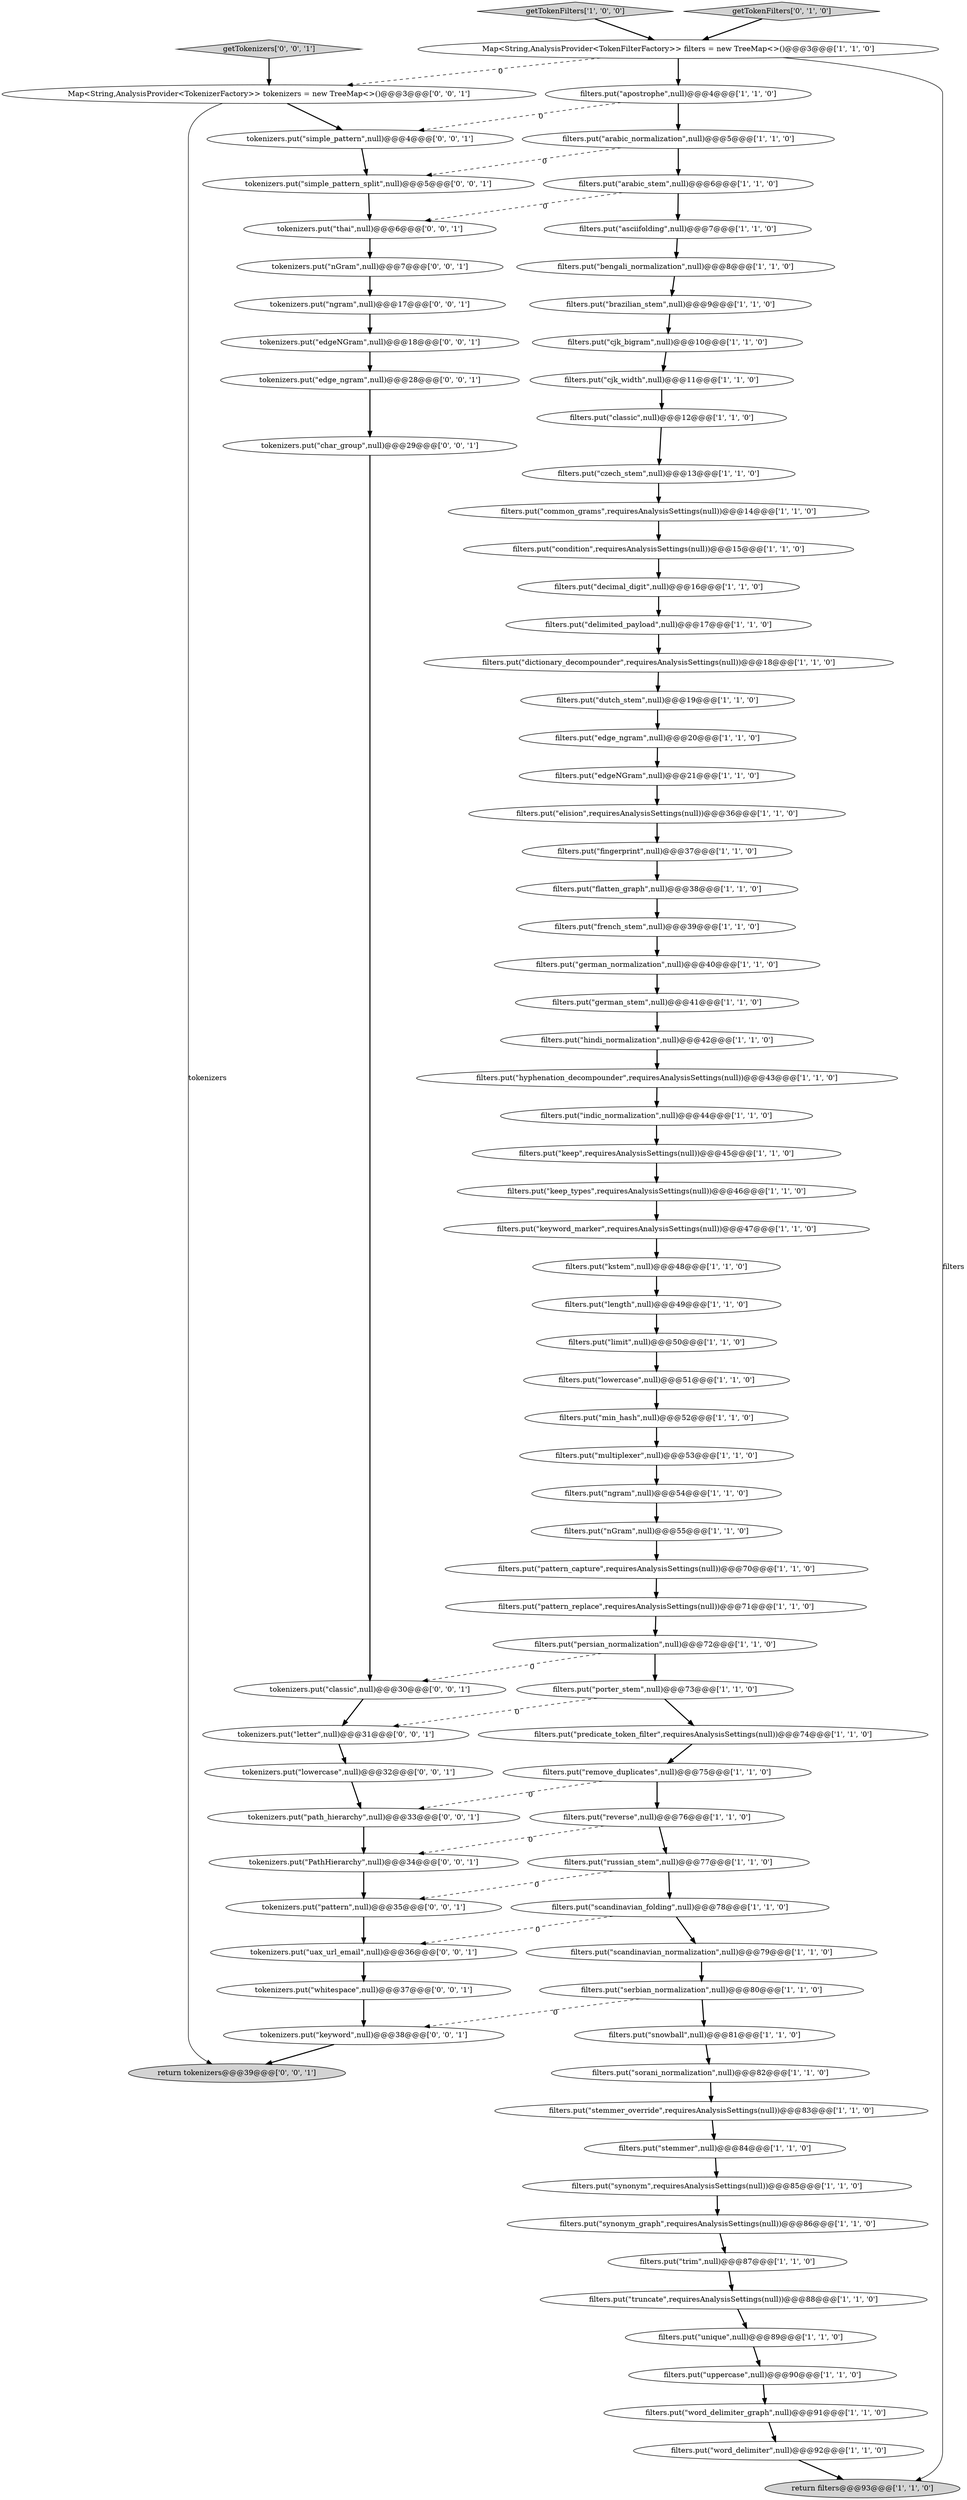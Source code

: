 digraph {
35 [style = filled, label = "filters.put(\"delimited_payload\",null)@@@17@@@['1', '1', '0']", fillcolor = white, shape = ellipse image = "AAA0AAABBB1BBB"];
1 [style = filled, label = "filters.put(\"french_stem\",null)@@@39@@@['1', '1', '0']", fillcolor = white, shape = ellipse image = "AAA0AAABBB1BBB"];
50 [style = filled, label = "filters.put(\"decimal_digit\",null)@@@16@@@['1', '1', '0']", fillcolor = white, shape = ellipse image = "AAA0AAABBB1BBB"];
45 [style = filled, label = "filters.put(\"synonym_graph\",requiresAnalysisSettings(null))@@@86@@@['1', '1', '0']", fillcolor = white, shape = ellipse image = "AAA0AAABBB1BBB"];
51 [style = filled, label = "filters.put(\"remove_duplicates\",null)@@@75@@@['1', '1', '0']", fillcolor = white, shape = ellipse image = "AAA0AAABBB1BBB"];
47 [style = filled, label = "filters.put(\"kstem\",null)@@@48@@@['1', '1', '0']", fillcolor = white, shape = ellipse image = "AAA0AAABBB1BBB"];
69 [style = filled, label = "tokenizers.put(\"uax_url_email\",null)@@@36@@@['0', '0', '1']", fillcolor = white, shape = ellipse image = "AAA0AAABBB3BBB"];
34 [style = filled, label = "filters.put(\"bengali_normalization\",null)@@@8@@@['1', '1', '0']", fillcolor = white, shape = ellipse image = "AAA0AAABBB1BBB"];
61 [style = filled, label = "filters.put(\"stemmer_override\",requiresAnalysisSettings(null))@@@83@@@['1', '1', '0']", fillcolor = white, shape = ellipse image = "AAA0AAABBB1BBB"];
73 [style = filled, label = "tokenizers.put(\"ngram\",null)@@@17@@@['0', '0', '1']", fillcolor = white, shape = ellipse image = "AAA0AAABBB3BBB"];
83 [style = filled, label = "return tokenizers@@@39@@@['0', '0', '1']", fillcolor = lightgray, shape = ellipse image = "AAA0AAABBB3BBB"];
56 [style = filled, label = "filters.put(\"brazilian_stem\",null)@@@9@@@['1', '1', '0']", fillcolor = white, shape = ellipse image = "AAA0AAABBB1BBB"];
15 [style = filled, label = "filters.put(\"stemmer\",null)@@@84@@@['1', '1', '0']", fillcolor = white, shape = ellipse image = "AAA0AAABBB1BBB"];
19 [style = filled, label = "filters.put(\"keep_types\",requiresAnalysisSettings(null))@@@46@@@['1', '1', '0']", fillcolor = white, shape = ellipse image = "AAA0AAABBB1BBB"];
13 [style = filled, label = "filters.put(\"ngram\",null)@@@54@@@['1', '1', '0']", fillcolor = white, shape = ellipse image = "AAA0AAABBB1BBB"];
24 [style = filled, label = "filters.put(\"cjk_width\",null)@@@11@@@['1', '1', '0']", fillcolor = white, shape = ellipse image = "AAA0AAABBB1BBB"];
37 [style = filled, label = "filters.put(\"russian_stem\",null)@@@77@@@['1', '1', '0']", fillcolor = white, shape = ellipse image = "AAA0AAABBB1BBB"];
14 [style = filled, label = "filters.put(\"nGram\",null)@@@55@@@['1', '1', '0']", fillcolor = white, shape = ellipse image = "AAA0AAABBB1BBB"];
76 [style = filled, label = "getTokenizers['0', '0', '1']", fillcolor = lightgray, shape = diamond image = "AAA0AAABBB3BBB"];
31 [style = filled, label = "filters.put(\"german_stem\",null)@@@41@@@['1', '1', '0']", fillcolor = white, shape = ellipse image = "AAA0AAABBB1BBB"];
42 [style = filled, label = "filters.put(\"arabic_normalization\",null)@@@5@@@['1', '1', '0']", fillcolor = white, shape = ellipse image = "AAA0AAABBB1BBB"];
57 [style = filled, label = "filters.put(\"sorani_normalization\",null)@@@82@@@['1', '1', '0']", fillcolor = white, shape = ellipse image = "AAA0AAABBB1BBB"];
60 [style = filled, label = "filters.put(\"limit\",null)@@@50@@@['1', '1', '0']", fillcolor = white, shape = ellipse image = "AAA0AAABBB1BBB"];
28 [style = filled, label = "return filters@@@93@@@['1', '1', '0']", fillcolor = lightgray, shape = ellipse image = "AAA0AAABBB1BBB"];
2 [style = filled, label = "filters.put(\"scandinavian_folding\",null)@@@78@@@['1', '1', '0']", fillcolor = white, shape = ellipse image = "AAA0AAABBB1BBB"];
63 [style = filled, label = "filters.put(\"serbian_normalization\",null)@@@80@@@['1', '1', '0']", fillcolor = white, shape = ellipse image = "AAA0AAABBB1BBB"];
79 [style = filled, label = "tokenizers.put(\"char_group\",null)@@@29@@@['0', '0', '1']", fillcolor = white, shape = ellipse image = "AAA0AAABBB3BBB"];
65 [style = filled, label = "Map<String,AnalysisProvider<TokenizerFactory>> tokenizers = new TreeMap<>()@@@3@@@['0', '0', '1']", fillcolor = white, shape = ellipse image = "AAA0AAABBB3BBB"];
62 [style = filled, label = "filters.put(\"persian_normalization\",null)@@@72@@@['1', '1', '0']", fillcolor = white, shape = ellipse image = "AAA0AAABBB1BBB"];
25 [style = filled, label = "filters.put(\"keep\",requiresAnalysisSettings(null))@@@45@@@['1', '1', '0']", fillcolor = white, shape = ellipse image = "AAA0AAABBB1BBB"];
29 [style = filled, label = "filters.put(\"german_normalization\",null)@@@40@@@['1', '1', '0']", fillcolor = white, shape = ellipse image = "AAA0AAABBB1BBB"];
12 [style = filled, label = "filters.put(\"pattern_replace\",requiresAnalysisSettings(null))@@@71@@@['1', '1', '0']", fillcolor = white, shape = ellipse image = "AAA0AAABBB1BBB"];
41 [style = filled, label = "filters.put(\"hindi_normalization\",null)@@@42@@@['1', '1', '0']", fillcolor = white, shape = ellipse image = "AAA0AAABBB1BBB"];
52 [style = filled, label = "filters.put(\"classic\",null)@@@12@@@['1', '1', '0']", fillcolor = white, shape = ellipse image = "AAA0AAABBB1BBB"];
9 [style = filled, label = "filters.put(\"snowball\",null)@@@81@@@['1', '1', '0']", fillcolor = white, shape = ellipse image = "AAA0AAABBB1BBB"];
81 [style = filled, label = "tokenizers.put(\"thai\",null)@@@6@@@['0', '0', '1']", fillcolor = white, shape = ellipse image = "AAA0AAABBB3BBB"];
67 [style = filled, label = "tokenizers.put(\"path_hierarchy\",null)@@@33@@@['0', '0', '1']", fillcolor = white, shape = ellipse image = "AAA0AAABBB3BBB"];
71 [style = filled, label = "tokenizers.put(\"whitespace\",null)@@@37@@@['0', '0', '1']", fillcolor = white, shape = ellipse image = "AAA0AAABBB3BBB"];
48 [style = filled, label = "filters.put(\"porter_stem\",null)@@@73@@@['1', '1', '0']", fillcolor = white, shape = ellipse image = "AAA0AAABBB1BBB"];
26 [style = filled, label = "filters.put(\"edgeNGram\",null)@@@21@@@['1', '1', '0']", fillcolor = white, shape = ellipse image = "AAA0AAABBB1BBB"];
74 [style = filled, label = "tokenizers.put(\"simple_pattern_split\",null)@@@5@@@['0', '0', '1']", fillcolor = white, shape = ellipse image = "AAA0AAABBB3BBB"];
38 [style = filled, label = "filters.put(\"cjk_bigram\",null)@@@10@@@['1', '1', '0']", fillcolor = white, shape = ellipse image = "AAA0AAABBB1BBB"];
75 [style = filled, label = "tokenizers.put(\"letter\",null)@@@31@@@['0', '0', '1']", fillcolor = white, shape = ellipse image = "AAA0AAABBB3BBB"];
23 [style = filled, label = "filters.put(\"unique\",null)@@@89@@@['1', '1', '0']", fillcolor = white, shape = ellipse image = "AAA0AAABBB1BBB"];
43 [style = filled, label = "filters.put(\"indic_normalization\",null)@@@44@@@['1', '1', '0']", fillcolor = white, shape = ellipse image = "AAA0AAABBB1BBB"];
70 [style = filled, label = "tokenizers.put(\"edgeNGram\",null)@@@18@@@['0', '0', '1']", fillcolor = white, shape = ellipse image = "AAA0AAABBB3BBB"];
46 [style = filled, label = "filters.put(\"trim\",null)@@@87@@@['1', '1', '0']", fillcolor = white, shape = ellipse image = "AAA0AAABBB1BBB"];
40 [style = filled, label = "filters.put(\"elision\",requiresAnalysisSettings(null))@@@36@@@['1', '1', '0']", fillcolor = white, shape = ellipse image = "AAA0AAABBB1BBB"];
72 [style = filled, label = "tokenizers.put(\"edge_ngram\",null)@@@28@@@['0', '0', '1']", fillcolor = white, shape = ellipse image = "AAA0AAABBB3BBB"];
27 [style = filled, label = "filters.put(\"edge_ngram\",null)@@@20@@@['1', '1', '0']", fillcolor = white, shape = ellipse image = "AAA0AAABBB1BBB"];
20 [style = filled, label = "filters.put(\"condition\",requiresAnalysisSettings(null))@@@15@@@['1', '1', '0']", fillcolor = white, shape = ellipse image = "AAA0AAABBB1BBB"];
68 [style = filled, label = "tokenizers.put(\"PathHierarchy\",null)@@@34@@@['0', '0', '1']", fillcolor = white, shape = ellipse image = "AAA0AAABBB3BBB"];
49 [style = filled, label = "getTokenFilters['1', '0', '0']", fillcolor = lightgray, shape = diamond image = "AAA0AAABBB1BBB"];
53 [style = filled, label = "filters.put(\"hyphenation_decompounder\",requiresAnalysisSettings(null))@@@43@@@['1', '1', '0']", fillcolor = white, shape = ellipse image = "AAA0AAABBB1BBB"];
58 [style = filled, label = "filters.put(\"word_delimiter\",null)@@@92@@@['1', '1', '0']", fillcolor = white, shape = ellipse image = "AAA0AAABBB1BBB"];
80 [style = filled, label = "tokenizers.put(\"pattern\",null)@@@35@@@['0', '0', '1']", fillcolor = white, shape = ellipse image = "AAA0AAABBB3BBB"];
59 [style = filled, label = "filters.put(\"truncate\",requiresAnalysisSettings(null))@@@88@@@['1', '1', '0']", fillcolor = white, shape = ellipse image = "AAA0AAABBB1BBB"];
78 [style = filled, label = "tokenizers.put(\"lowercase\",null)@@@32@@@['0', '0', '1']", fillcolor = white, shape = ellipse image = "AAA0AAABBB3BBB"];
36 [style = filled, label = "filters.put(\"length\",null)@@@49@@@['1', '1', '0']", fillcolor = white, shape = ellipse image = "AAA0AAABBB1BBB"];
18 [style = filled, label = "filters.put(\"word_delimiter_graph\",null)@@@91@@@['1', '1', '0']", fillcolor = white, shape = ellipse image = "AAA0AAABBB1BBB"];
6 [style = filled, label = "filters.put(\"czech_stem\",null)@@@13@@@['1', '1', '0']", fillcolor = white, shape = ellipse image = "AAA0AAABBB1BBB"];
30 [style = filled, label = "filters.put(\"arabic_stem\",null)@@@6@@@['1', '1', '0']", fillcolor = white, shape = ellipse image = "AAA0AAABBB1BBB"];
21 [style = filled, label = "filters.put(\"common_grams\",requiresAnalysisSettings(null))@@@14@@@['1', '1', '0']", fillcolor = white, shape = ellipse image = "AAA0AAABBB1BBB"];
3 [style = filled, label = "filters.put(\"synonym\",requiresAnalysisSettings(null))@@@85@@@['1', '1', '0']", fillcolor = white, shape = ellipse image = "AAA0AAABBB1BBB"];
55 [style = filled, label = "filters.put(\"uppercase\",null)@@@90@@@['1', '1', '0']", fillcolor = white, shape = ellipse image = "AAA0AAABBB1BBB"];
0 [style = filled, label = "filters.put(\"fingerprint\",null)@@@37@@@['1', '1', '0']", fillcolor = white, shape = ellipse image = "AAA0AAABBB1BBB"];
4 [style = filled, label = "filters.put(\"dictionary_decompounder\",requiresAnalysisSettings(null))@@@18@@@['1', '1', '0']", fillcolor = white, shape = ellipse image = "AAA0AAABBB1BBB"];
8 [style = filled, label = "filters.put(\"min_hash\",null)@@@52@@@['1', '1', '0']", fillcolor = white, shape = ellipse image = "AAA0AAABBB1BBB"];
39 [style = filled, label = "filters.put(\"dutch_stem\",null)@@@19@@@['1', '1', '0']", fillcolor = white, shape = ellipse image = "AAA0AAABBB1BBB"];
22 [style = filled, label = "filters.put(\"keyword_marker\",requiresAnalysisSettings(null))@@@47@@@['1', '1', '0']", fillcolor = white, shape = ellipse image = "AAA0AAABBB1BBB"];
77 [style = filled, label = "tokenizers.put(\"nGram\",null)@@@7@@@['0', '0', '1']", fillcolor = white, shape = ellipse image = "AAA0AAABBB3BBB"];
5 [style = filled, label = "filters.put(\"asciifolding\",null)@@@7@@@['1', '1', '0']", fillcolor = white, shape = ellipse image = "AAA0AAABBB1BBB"];
10 [style = filled, label = "filters.put(\"apostrophe\",null)@@@4@@@['1', '1', '0']", fillcolor = white, shape = ellipse image = "AAA0AAABBB1BBB"];
66 [style = filled, label = "tokenizers.put(\"simple_pattern\",null)@@@4@@@['0', '0', '1']", fillcolor = white, shape = ellipse image = "AAA0AAABBB3BBB"];
64 [style = filled, label = "getTokenFilters['0', '1', '0']", fillcolor = lightgray, shape = diamond image = "AAA0AAABBB2BBB"];
82 [style = filled, label = "tokenizers.put(\"classic\",null)@@@30@@@['0', '0', '1']", fillcolor = white, shape = ellipse image = "AAA0AAABBB3BBB"];
17 [style = filled, label = "filters.put(\"predicate_token_filter\",requiresAnalysisSettings(null))@@@74@@@['1', '1', '0']", fillcolor = white, shape = ellipse image = "AAA0AAABBB1BBB"];
84 [style = filled, label = "tokenizers.put(\"keyword\",null)@@@38@@@['0', '0', '1']", fillcolor = white, shape = ellipse image = "AAA0AAABBB3BBB"];
33 [style = filled, label = "filters.put(\"scandinavian_normalization\",null)@@@79@@@['1', '1', '0']", fillcolor = white, shape = ellipse image = "AAA0AAABBB1BBB"];
44 [style = filled, label = "filters.put(\"multiplexer\",null)@@@53@@@['1', '1', '0']", fillcolor = white, shape = ellipse image = "AAA0AAABBB1BBB"];
11 [style = filled, label = "filters.put(\"flatten_graph\",null)@@@38@@@['1', '1', '0']", fillcolor = white, shape = ellipse image = "AAA0AAABBB1BBB"];
7 [style = filled, label = "filters.put(\"pattern_capture\",requiresAnalysisSettings(null))@@@70@@@['1', '1', '0']", fillcolor = white, shape = ellipse image = "AAA0AAABBB1BBB"];
54 [style = filled, label = "Map<String,AnalysisProvider<TokenFilterFactory>> filters = new TreeMap<>()@@@3@@@['1', '1', '0']", fillcolor = white, shape = ellipse image = "AAA0AAABBB1BBB"];
16 [style = filled, label = "filters.put(\"lowercase\",null)@@@51@@@['1', '1', '0']", fillcolor = white, shape = ellipse image = "AAA0AAABBB1BBB"];
32 [style = filled, label = "filters.put(\"reverse\",null)@@@76@@@['1', '1', '0']", fillcolor = white, shape = ellipse image = "AAA0AAABBB1BBB"];
58->28 [style = bold, label=""];
32->37 [style = bold, label=""];
54->65 [style = dashed, label="0"];
30->81 [style = dashed, label="0"];
42->74 [style = dashed, label="0"];
26->40 [style = bold, label=""];
8->44 [style = bold, label=""];
51->32 [style = bold, label=""];
33->63 [style = bold, label=""];
14->7 [style = bold, label=""];
5->34 [style = bold, label=""];
22->47 [style = bold, label=""];
10->66 [style = dashed, label="0"];
25->19 [style = bold, label=""];
82->75 [style = bold, label=""];
67->68 [style = bold, label=""];
32->68 [style = dashed, label="0"];
75->78 [style = bold, label=""];
13->14 [style = bold, label=""];
46->59 [style = bold, label=""];
56->38 [style = bold, label=""];
57->61 [style = bold, label=""];
60->16 [style = bold, label=""];
40->0 [style = bold, label=""];
68->80 [style = bold, label=""];
81->77 [style = bold, label=""];
65->66 [style = bold, label=""];
48->17 [style = bold, label=""];
37->80 [style = dashed, label="0"];
17->51 [style = bold, label=""];
41->53 [style = bold, label=""];
2->69 [style = dashed, label="0"];
71->84 [style = bold, label=""];
31->41 [style = bold, label=""];
2->33 [style = bold, label=""];
62->48 [style = bold, label=""];
45->46 [style = bold, label=""];
53->43 [style = bold, label=""];
19->22 [style = bold, label=""];
47->36 [style = bold, label=""];
49->54 [style = bold, label=""];
27->26 [style = bold, label=""];
16->8 [style = bold, label=""];
38->24 [style = bold, label=""];
12->62 [style = bold, label=""];
77->73 [style = bold, label=""];
6->21 [style = bold, label=""];
4->39 [style = bold, label=""];
3->45 [style = bold, label=""];
55->18 [style = bold, label=""];
0->11 [style = bold, label=""];
51->67 [style = dashed, label="0"];
73->70 [style = bold, label=""];
79->82 [style = bold, label=""];
15->3 [style = bold, label=""];
34->56 [style = bold, label=""];
18->58 [style = bold, label=""];
30->5 [style = bold, label=""];
36->60 [style = bold, label=""];
52->6 [style = bold, label=""];
54->10 [style = bold, label=""];
37->2 [style = bold, label=""];
70->72 [style = bold, label=""];
50->35 [style = bold, label=""];
1->29 [style = bold, label=""];
20->50 [style = bold, label=""];
63->9 [style = bold, label=""];
11->1 [style = bold, label=""];
7->12 [style = bold, label=""];
9->57 [style = bold, label=""];
59->23 [style = bold, label=""];
29->31 [style = bold, label=""];
66->74 [style = bold, label=""];
62->82 [style = dashed, label="0"];
64->54 [style = bold, label=""];
39->27 [style = bold, label=""];
35->4 [style = bold, label=""];
74->81 [style = bold, label=""];
65->83 [style = solid, label="tokenizers"];
54->28 [style = solid, label="filters"];
21->20 [style = bold, label=""];
69->71 [style = bold, label=""];
10->42 [style = bold, label=""];
42->30 [style = bold, label=""];
61->15 [style = bold, label=""];
78->67 [style = bold, label=""];
76->65 [style = bold, label=""];
63->84 [style = dashed, label="0"];
72->79 [style = bold, label=""];
80->69 [style = bold, label=""];
24->52 [style = bold, label=""];
44->13 [style = bold, label=""];
48->75 [style = dashed, label="0"];
43->25 [style = bold, label=""];
84->83 [style = bold, label=""];
23->55 [style = bold, label=""];
}
